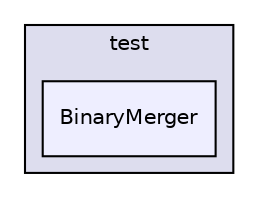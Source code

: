 digraph "quetzal/modules/coalescence/policies/test/BinaryMerger" {
  compound=true
  node [ fontsize="10", fontname="Helvetica"];
  edge [ labelfontsize="10", labelfontname="Helvetica"];
  subgraph clusterdir_930f75db551d3917be89428d39cce91f {
    graph [ bgcolor="#ddddee", pencolor="black", label="test" fontname="Helvetica", fontsize="10", URL="dir_930f75db551d3917be89428d39cce91f.html"]
  dir_a83c673f0aabe6296a57325eddf209e2 [shape=box, label="BinaryMerger", style="filled", fillcolor="#eeeeff", pencolor="black", URL="dir_a83c673f0aabe6296a57325eddf209e2.html"];
  }
}
